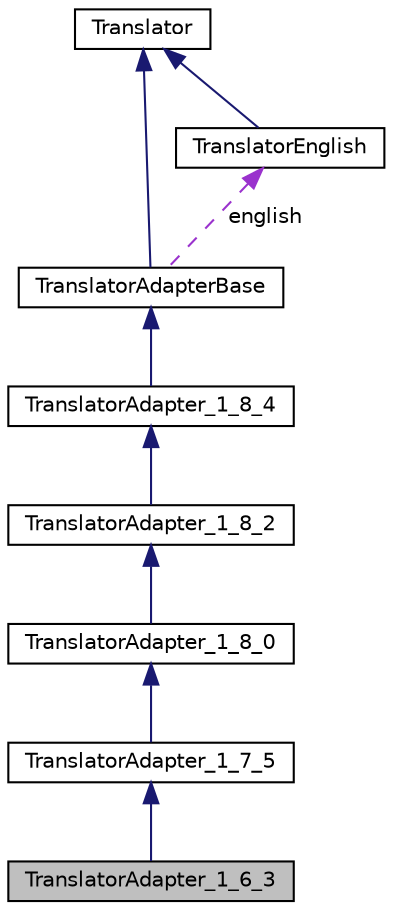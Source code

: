 digraph "TranslatorAdapter_1_6_3"
{
 // INTERACTIVE_SVG=YES
  edge [fontname="Helvetica",fontsize="10",labelfontname="Helvetica",labelfontsize="10"];
  node [fontname="Helvetica",fontsize="10",shape=record];
  Node21 [label="TranslatorAdapter_1_6_3",height=0.2,width=0.4,color="black", fillcolor="grey75", style="filled", fontcolor="black"];
  Node22 -> Node21 [dir="back",color="midnightblue",fontsize="10",style="solid",fontname="Helvetica"];
  Node22 [label="TranslatorAdapter_1_7_5",height=0.2,width=0.4,color="black", fillcolor="white", style="filled",URL="$da/d24/class_translator_adapter__1__7__5.html",tooltip="Adapter class for languages that only contain translations up to version 1.7.5. "];
  Node23 -> Node22 [dir="back",color="midnightblue",fontsize="10",style="solid",fontname="Helvetica"];
  Node23 [label="TranslatorAdapter_1_8_0",height=0.2,width=0.4,color="black", fillcolor="white", style="filled",URL="$de/d49/class_translator_adapter__1__8__0.html",tooltip="Adapter class for languages that only contain translations up to version 1.8.0. "];
  Node24 -> Node23 [dir="back",color="midnightblue",fontsize="10",style="solid",fontname="Helvetica"];
  Node24 [label="TranslatorAdapter_1_8_2",height=0.2,width=0.4,color="black", fillcolor="white", style="filled",URL="$d2/d75/class_translator_adapter__1__8__2.html"];
  Node25 -> Node24 [dir="back",color="midnightblue",fontsize="10",style="solid",fontname="Helvetica"];
  Node25 [label="TranslatorAdapter_1_8_4",height=0.2,width=0.4,color="black", fillcolor="white", style="filled",URL="$de/d2f/class_translator_adapter__1__8__4.html"];
  Node26 -> Node25 [dir="back",color="midnightblue",fontsize="10",style="solid",fontname="Helvetica"];
  Node26 [label="TranslatorAdapterBase",height=0.2,width=0.4,color="black", fillcolor="white", style="filled",URL="$db/d6c/class_translator_adapter_base.html",tooltip="Base of the translator adapter tree. "];
  Node27 -> Node26 [dir="back",color="midnightblue",fontsize="10",style="solid",fontname="Helvetica"];
  Node27 [label="Translator",height=0.2,width=0.4,color="black", fillcolor="white", style="filled",URL="$d8/dfb/class_translator.html",tooltip="Abstract base class for all translatable text fragments. "];
  Node28 -> Node26 [dir="back",color="darkorchid3",fontsize="10",style="dashed",label=" english" ,fontname="Helvetica"];
  Node28 [label="TranslatorEnglish",height=0.2,width=0.4,color="black", fillcolor="white", style="filled",URL="$d6/d78/class_translator_english.html"];
  Node27 -> Node28 [dir="back",color="midnightblue",fontsize="10",style="solid",fontname="Helvetica"];
}
